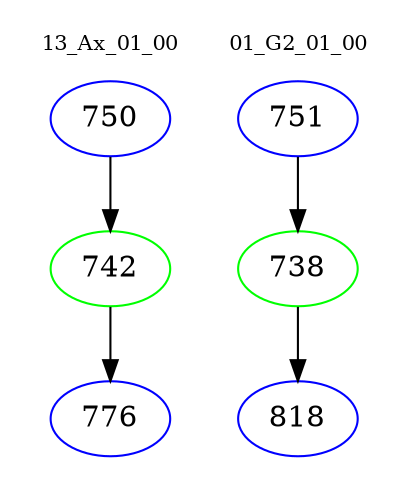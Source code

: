 digraph{
subgraph cluster_0 {
color = white
label = "13_Ax_01_00";
fontsize=10;
T0_750 [label="750", color="blue"]
T0_750 -> T0_742 [color="black"]
T0_742 [label="742", color="green"]
T0_742 -> T0_776 [color="black"]
T0_776 [label="776", color="blue"]
}
subgraph cluster_1 {
color = white
label = "01_G2_01_00";
fontsize=10;
T1_751 [label="751", color="blue"]
T1_751 -> T1_738 [color="black"]
T1_738 [label="738", color="green"]
T1_738 -> T1_818 [color="black"]
T1_818 [label="818", color="blue"]
}
}
